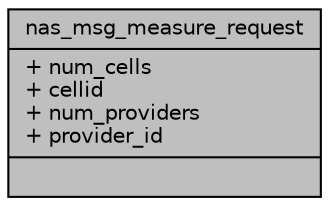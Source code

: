 digraph "nas_msg_measure_request"
{
 // LATEX_PDF_SIZE
  edge [fontname="Helvetica",fontsize="10",labelfontname="Helvetica",labelfontsize="10"];
  node [fontname="Helvetica",fontsize="10",shape=record];
  Node1 [label="{nas_msg_measure_request\n|+ num_cells\l+ cellid\l+ num_providers\l+ provider_id\l|}",height=0.2,width=0.4,color="black", fillcolor="grey75", style="filled", fontcolor="black",tooltip=" "];
}
